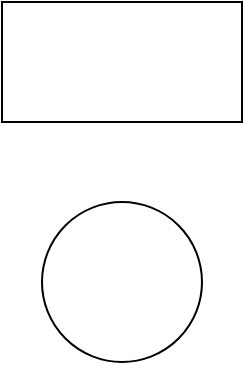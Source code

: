 <mxfile version="15.8.7" type="device"><diagram id="jc3znyMLmoj3do_meMVM" name="Page-1"><mxGraphModel dx="1088" dy="838" grid="1" gridSize="10" guides="1" tooltips="1" connect="1" arrows="1" fold="1" page="1" pageScale="1" pageWidth="1169" pageHeight="827" math="0" shadow="0"><root><mxCell id="0"/><mxCell id="1" parent="0"/><mxCell id="C-R_QA83Ou0bQgFhydi5-1" value="" style="rounded=0;whiteSpace=wrap;html=1;" vertex="1" parent="1"><mxGeometry x="490" y="400" width="120" height="60" as="geometry"/></mxCell><mxCell id="C-R_QA83Ou0bQgFhydi5-2" value="" style="ellipse;whiteSpace=wrap;html=1;aspect=fixed;" vertex="1" parent="1"><mxGeometry x="510" y="500" width="80" height="80" as="geometry"/></mxCell></root></mxGraphModel></diagram></mxfile>